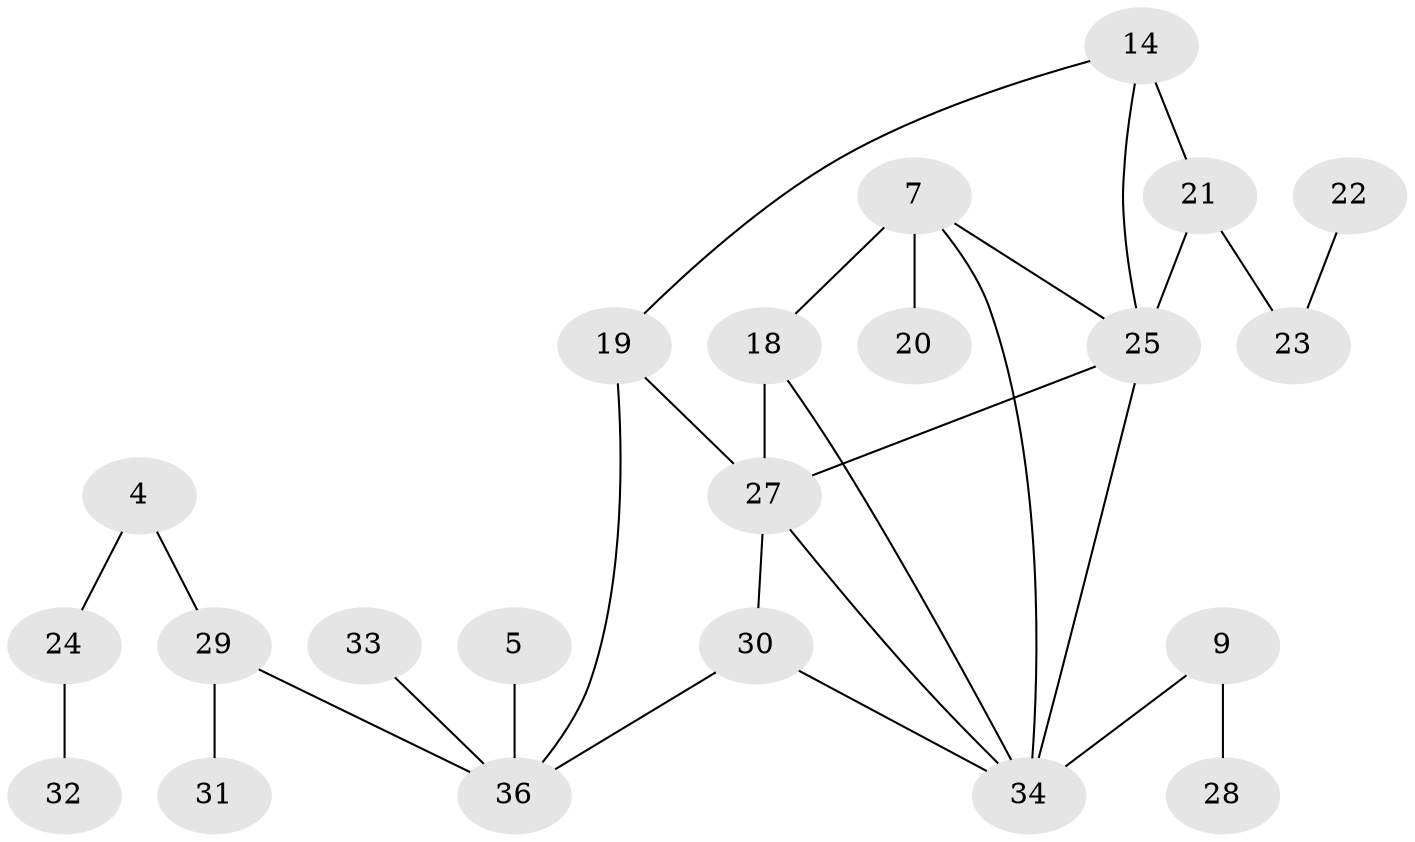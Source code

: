 // original degree distribution, {0: 0.19444444444444445, 4: 0.125, 2: 0.2361111111111111, 3: 0.1527777777777778, 5: 0.041666666666666664, 1: 0.25}
// Generated by graph-tools (version 1.1) at 2025/00/03/09/25 03:00:47]
// undirected, 22 vertices, 29 edges
graph export_dot {
graph [start="1"]
  node [color=gray90,style=filled];
  4;
  5;
  7;
  9;
  14;
  18;
  19;
  20;
  21;
  22;
  23;
  24;
  25;
  27;
  28;
  29;
  30;
  31;
  32;
  33;
  34;
  36;
  4 -- 24 [weight=1.0];
  4 -- 29 [weight=1.0];
  5 -- 36 [weight=1.0];
  7 -- 18 [weight=1.0];
  7 -- 20 [weight=1.0];
  7 -- 25 [weight=1.0];
  7 -- 34 [weight=1.0];
  9 -- 28 [weight=1.0];
  9 -- 34 [weight=2.0];
  14 -- 19 [weight=1.0];
  14 -- 21 [weight=2.0];
  14 -- 25 [weight=1.0];
  18 -- 27 [weight=1.0];
  18 -- 34 [weight=1.0];
  19 -- 27 [weight=1.0];
  19 -- 36 [weight=1.0];
  21 -- 23 [weight=2.0];
  21 -- 25 [weight=1.0];
  22 -- 23 [weight=1.0];
  24 -- 32 [weight=1.0];
  25 -- 27 [weight=1.0];
  25 -- 34 [weight=1.0];
  27 -- 30 [weight=1.0];
  27 -- 34 [weight=1.0];
  29 -- 31 [weight=1.0];
  29 -- 36 [weight=1.0];
  30 -- 34 [weight=1.0];
  30 -- 36 [weight=1.0];
  33 -- 36 [weight=1.0];
}

